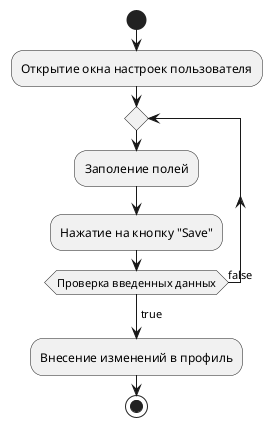 @startuml
start

:Открытие окна настроек пользователя;
repeat
:Заполение полей;
:Нажатие на кнопку "Save";
repeat while(Проверка введенных данных) is (false)
-> true;
:Внесение изменений в профиль;

stop

@enduml
